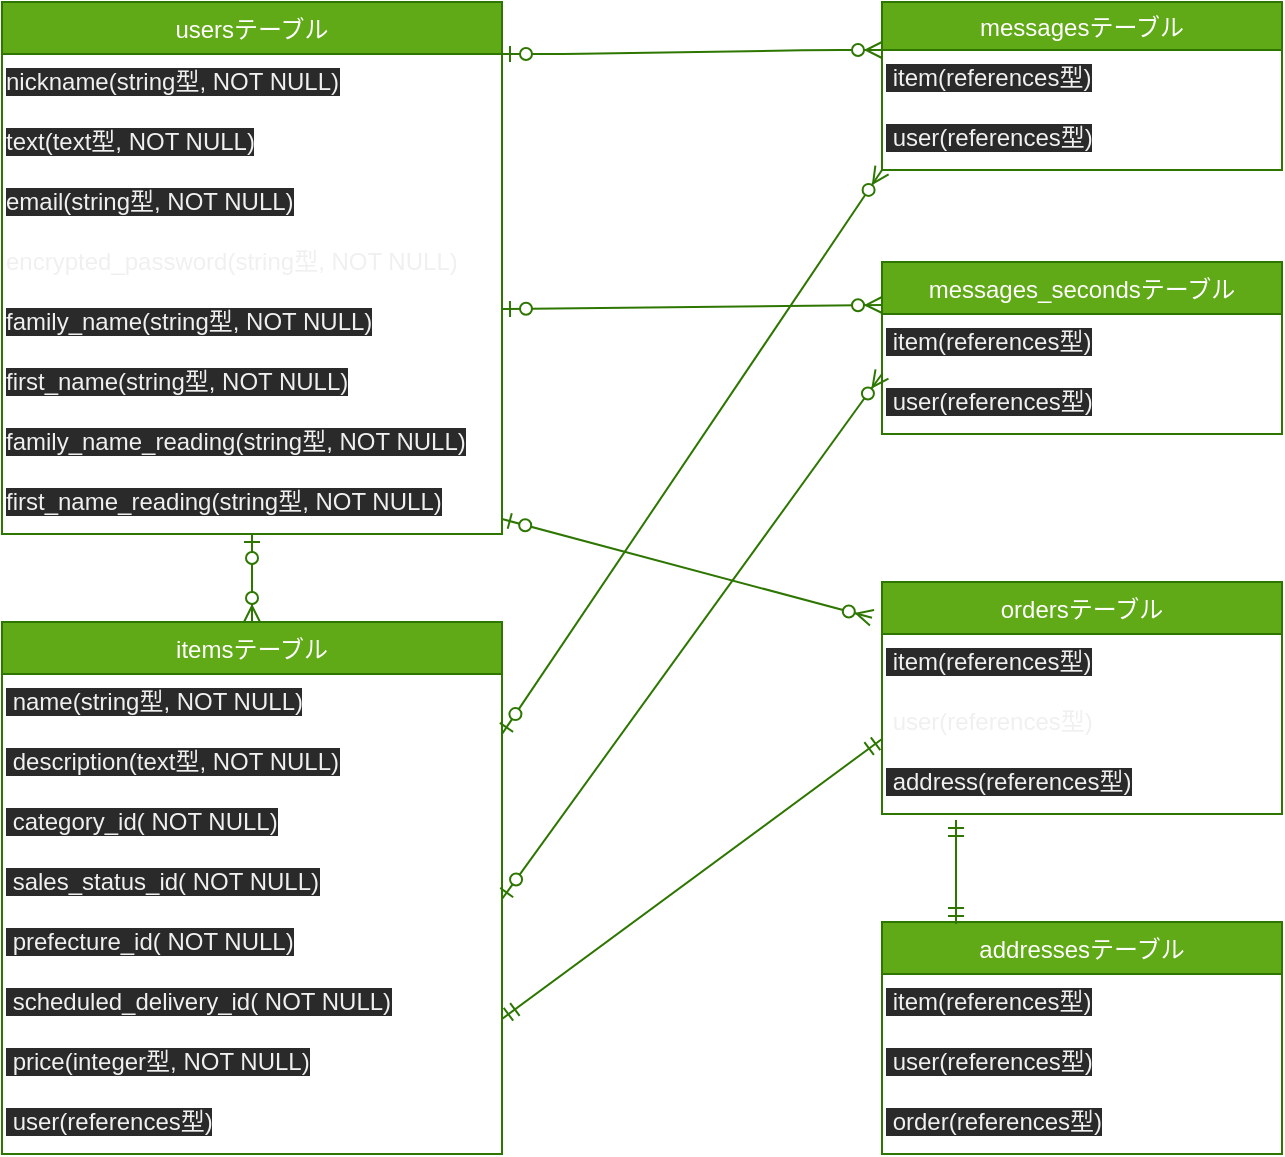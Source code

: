<mxfile>
    <diagram id="p4pm3jxRsIWK-kiBn1m2" name="ページ1">
        <mxGraphModel dx="778" dy="680" grid="1" gridSize="10" guides="1" tooltips="1" connect="1" arrows="1" fold="1" page="1" pageScale="1" pageWidth="827" pageHeight="1169" math="0" shadow="0">
            <root>
                <mxCell id="0"/>
                <mxCell id="1" parent="0"/>
                <mxCell id="2" value="usersテーブル" style="swimlane;fontStyle=0;childLayout=stackLayout;horizontal=1;startSize=26;fillColor=#60a917;horizontalStack=0;resizeParent=1;resizeParentMax=0;resizeLast=0;collapsible=1;marginBottom=0;strokeColor=#2D7600;fontColor=#ffffff;" vertex="1" parent="1">
                    <mxGeometry x="80" y="40" width="250" height="266" as="geometry"/>
                </mxCell>
                <mxCell id="53" value="&lt;span style=&quot;color: rgb(240 , 240 , 240) ; font-family: &amp;#34;helvetica&amp;#34; ; font-size: 12px ; font-style: normal ; font-weight: 400 ; letter-spacing: normal ; text-align: left ; text-indent: 0px ; text-transform: none ; word-spacing: 0px ; background-color: rgb(42 , 42 , 42) ; display: inline ; float: none&quot;&gt;nickname(string型, NOT NULL)&lt;/span&gt;" style="text;whiteSpace=wrap;html=1;" vertex="1" parent="2">
                    <mxGeometry y="26" width="250" height="30" as="geometry"/>
                </mxCell>
                <mxCell id="73" value="&lt;span style=&quot;color: rgb(240 , 240 , 240) ; font-family: &amp;#34;helvetica&amp;#34; ; font-size: 12px ; font-style: normal ; font-weight: 400 ; letter-spacing: normal ; text-align: left ; text-indent: 0px ; text-transform: none ; word-spacing: 0px ; background-color: rgb(42 , 42 , 42) ; display: inline ; float: none&quot;&gt;text(text型, NOT NULL)&lt;/span&gt;" style="text;whiteSpace=wrap;html=1;fontColor=#f0f0f0;" vertex="1" parent="2">
                    <mxGeometry y="56" width="250" height="30" as="geometry"/>
                </mxCell>
                <mxCell id="70" value="&lt;span style=&quot;color: rgb(240 , 240 , 240) ; font-family: &amp;#34;helvetica&amp;#34; ; font-size: 12px ; font-style: normal ; font-weight: 400 ; letter-spacing: normal ; text-align: left ; text-indent: 0px ; text-transform: none ; word-spacing: 0px ; background-color: rgb(42 , 42 , 42) ; display: inline ; float: none&quot;&gt;email(string型, NOT NULL)&lt;/span&gt;" style="text;whiteSpace=wrap;html=1;fontColor=#f0f0f0;" vertex="1" parent="2">
                    <mxGeometry y="86" width="250" height="30" as="geometry"/>
                </mxCell>
                <mxCell id="68" value="encrypted_password(string型, NOT NULL)" style="text;whiteSpace=wrap;html=1;fontColor=#f0f0f0;" vertex="1" parent="2">
                    <mxGeometry y="116" width="250" height="30" as="geometry"/>
                </mxCell>
                <mxCell id="24" value="&lt;span style=&quot;color: rgb(240 , 240 , 240) ; font-family: &amp;#34;helvetica&amp;#34; ; font-size: 12px ; font-style: normal ; font-weight: 400 ; letter-spacing: normal ; text-align: left ; text-indent: 0px ; text-transform: none ; word-spacing: 0px ; background-color: rgb(42 , 42 , 42) ; display: inline ; float: none&quot;&gt;family_name(string型, NOT NULL)&lt;/span&gt;" style="text;whiteSpace=wrap;html=1;" vertex="1" parent="2">
                    <mxGeometry y="146" width="250" height="30" as="geometry"/>
                </mxCell>
                <mxCell id="25" value="&lt;span style=&quot;color: rgb(240 , 240 , 240) ; font-family: &amp;#34;helvetica&amp;#34; ; font-size: 12px ; font-style: normal ; font-weight: 400 ; letter-spacing: normal ; text-align: left ; text-indent: 0px ; text-transform: none ; word-spacing: 0px ; background-color: rgb(42 , 42 , 42) ; display: inline ; float: none&quot;&gt;first_name(string型, NOT NULL)&lt;/span&gt;" style="text;whiteSpace=wrap;html=1;" vertex="1" parent="2">
                    <mxGeometry y="176" width="250" height="30" as="geometry"/>
                </mxCell>
                <mxCell id="26" value="&lt;span style=&quot;color: rgb(240 , 240 , 240) ; font-family: &amp;#34;helvetica&amp;#34; ; font-size: 12px ; font-style: normal ; font-weight: 400 ; letter-spacing: normal ; text-align: left ; text-indent: 0px ; text-transform: none ; word-spacing: 0px ; background-color: rgb(42 , 42 , 42) ; display: inline ; float: none&quot;&gt;family_name_reading(string型, NOT NULL)&lt;/span&gt;" style="text;whiteSpace=wrap;html=1;" vertex="1" parent="2">
                    <mxGeometry y="206" width="250" height="30" as="geometry"/>
                </mxCell>
                <mxCell id="44" value="&lt;span style=&quot;color: rgb(240 , 240 , 240) ; font-family: &amp;#34;helvetica&amp;#34; ; font-size: 12px ; font-style: normal ; font-weight: 400 ; letter-spacing: normal ; text-align: left ; text-indent: 0px ; text-transform: none ; word-spacing: 0px ; background-color: rgb(42 , 42 , 42) ; display: inline ; float: none&quot;&gt;first_name_reading(string型, NOT NULL)&lt;/span&gt;" style="text;whiteSpace=wrap;html=1;" vertex="1" parent="2">
                    <mxGeometry y="236" width="250" height="30" as="geometry"/>
                </mxCell>
                <mxCell id="7" value="ordersテーブル" style="swimlane;fontStyle=0;childLayout=stackLayout;horizontal=1;startSize=26;fillColor=#60a917;horizontalStack=0;resizeParent=1;resizeParentMax=0;resizeLast=0;collapsible=1;marginBottom=0;strokeColor=#2D7600;fontColor=#ffffff;" vertex="1" parent="1">
                    <mxGeometry x="520" y="330" width="200" height="116" as="geometry"/>
                </mxCell>
                <mxCell id="65" value="&lt;span style=&quot;color: rgb(240 , 240 , 240) ; font-family: &amp;#34;helvetica&amp;#34; ; font-size: 12px ; font-style: normal ; font-weight: 400 ; letter-spacing: normal ; text-align: left ; text-indent: 0px ; text-transform: none ; word-spacing: 0px ; background-color: rgb(42 , 42 , 42) ; display: inline ; float: none&quot;&gt;&amp;nbsp;item(references型)&lt;/span&gt;" style="text;whiteSpace=wrap;html=1;fontColor=#f0f0f0;" vertex="1" parent="7">
                    <mxGeometry y="26" width="200" height="30" as="geometry"/>
                </mxCell>
                <mxCell id="59" value="&lt;span style=&quot;font-family: &amp;#34;helvetica&amp;#34;&quot;&gt;&amp;nbsp;user(references型)&lt;/span&gt;" style="text;whiteSpace=wrap;html=1;fontColor=#f0f0f0;" vertex="1" parent="7">
                    <mxGeometry y="56" width="200" height="30" as="geometry"/>
                </mxCell>
                <mxCell id="92" value="&lt;span style=&quot;color: rgb(240 , 240 , 240) ; font-family: &amp;#34;helvetica&amp;#34; ; font-size: 12px ; font-style: normal ; font-weight: 400 ; letter-spacing: normal ; text-align: left ; text-indent: 0px ; text-transform: none ; word-spacing: 0px ; background-color: rgb(42 , 42 , 42) ; display: inline ; float: none&quot;&gt;&amp;nbsp;address(references型)&lt;/span&gt;" style="text;whiteSpace=wrap;html=1;fontColor=#f0f0f0;" vertex="1" parent="7">
                    <mxGeometry y="86" width="200" height="30" as="geometry"/>
                </mxCell>
                <mxCell id="11" value="messages_secondsテーブル" style="swimlane;fontStyle=0;childLayout=stackLayout;horizontal=1;startSize=26;fillColor=#60a917;horizontalStack=0;resizeParent=1;resizeParentMax=0;resizeLast=0;collapsible=1;marginBottom=0;strokeColor=#2D7600;fontColor=#ffffff;" vertex="1" parent="1">
                    <mxGeometry x="520" y="170" width="200" height="86" as="geometry"/>
                </mxCell>
                <mxCell id="60" value="&lt;span style=&quot;color: rgb(240 , 240 , 240) ; font-family: &amp;#34;helvetica&amp;#34; ; font-size: 12px ; font-style: normal ; font-weight: 400 ; letter-spacing: normal ; text-align: left ; text-indent: 0px ; text-transform: none ; word-spacing: 0px ; background-color: rgb(42 , 42 , 42) ; display: inline ; float: none&quot;&gt;&amp;nbsp;item(references型)&lt;/span&gt;" style="text;whiteSpace=wrap;html=1;fontColor=#f0f0f0;" vertex="1" parent="11">
                    <mxGeometry y="26" width="200" height="30" as="geometry"/>
                </mxCell>
                <mxCell id="66" value="&lt;meta charset=&quot;utf-8&quot;&gt;&lt;span style=&quot;color: rgb(240, 240, 240); font-family: helvetica; font-size: 12px; font-style: normal; font-weight: 400; letter-spacing: normal; text-align: left; text-indent: 0px; text-transform: none; word-spacing: 0px; background-color: rgb(42, 42, 42); display: inline; float: none;&quot;&gt;&amp;nbsp;user(references型)&lt;/span&gt;" style="text;whiteSpace=wrap;html=1;fontColor=#f0f0f0;" vertex="1" parent="11">
                    <mxGeometry y="56" width="200" height="30" as="geometry"/>
                </mxCell>
                <mxCell id="19" value="itemsテーブル" style="swimlane;fontStyle=0;childLayout=stackLayout;horizontal=1;startSize=26;fillColor=#60a917;horizontalStack=0;resizeParent=1;resizeParentMax=0;resizeLast=0;collapsible=1;marginBottom=0;strokeColor=#2D7600;fontColor=#ffffff;" vertex="1" parent="1">
                    <mxGeometry x="80" y="350" width="250" height="266" as="geometry"/>
                </mxCell>
                <mxCell id="54" value="&lt;span style=&quot;color: rgb(240 , 240 , 240) ; font-family: &amp;#34;helvetica&amp;#34; ; font-size: 12px ; font-style: normal ; font-weight: 400 ; letter-spacing: normal ; text-align: left ; text-indent: 0px ; text-transform: none ; word-spacing: 0px ; background-color: rgb(42 , 42 , 42) ; display: inline ; float: none&quot;&gt;&amp;nbsp;name(string型, NOT NULL)&lt;/span&gt;" style="text;whiteSpace=wrap;html=1;" vertex="1" parent="19">
                    <mxGeometry y="26" width="250" height="30" as="geometry"/>
                </mxCell>
                <mxCell id="56" value="&lt;span style=&quot;color: rgb(240 , 240 , 240) ; font-family: &amp;#34;helvetica&amp;#34; ; font-size: 12px ; font-style: normal ; font-weight: 400 ; letter-spacing: normal ; text-align: left ; text-indent: 0px ; text-transform: none ; word-spacing: 0px ; background-color: rgb(42 , 42 , 42) ; display: inline ; float: none&quot;&gt;&amp;nbsp;&lt;span style=&quot;font-family: &amp;#34;helvetica&amp;#34;&quot;&gt;description&lt;/span&gt;(text型, NOT NULL)&lt;/span&gt;" style="text;whiteSpace=wrap;html=1;fontColor=#f0f0f0;" vertex="1" parent="19">
                    <mxGeometry y="56" width="250" height="30" as="geometry"/>
                </mxCell>
                <mxCell id="71" value="&lt;span style=&quot;color: rgb(240 , 240 , 240) ; font-family: &amp;#34;helvetica&amp;#34; ; font-size: 12px ; font-style: normal ; font-weight: 400 ; letter-spacing: normal ; text-align: left ; text-indent: 0px ; text-transform: none ; word-spacing: 0px ; background-color: rgb(42 , 42 , 42) ; display: inline ; float: none&quot;&gt;&amp;nbsp;category_id( NOT NULL)&lt;/span&gt;" style="text;whiteSpace=wrap;html=1;fontColor=#f0f0f0;" vertex="1" parent="19">
                    <mxGeometry y="86" width="250" height="30" as="geometry"/>
                </mxCell>
                <mxCell id="30" value="&lt;meta charset=&quot;utf-8&quot;&gt;&lt;span style=&quot;color: rgb(240, 240, 240); font-family: helvetica; font-size: 12px; font-style: normal; font-weight: 400; letter-spacing: normal; text-align: left; text-indent: 0px; text-transform: none; word-spacing: 0px; background-color: rgb(42, 42, 42); display: inline; float: none;&quot;&gt;&amp;nbsp;sales_status_id( NOT NULL)&lt;/span&gt;" style="text;whiteSpace=wrap;html=1;" vertex="1" parent="19">
                    <mxGeometry y="116" width="250" height="30" as="geometry"/>
                </mxCell>
                <mxCell id="31" value="&lt;span style=&quot;color: rgb(240 , 240 , 240) ; font-family: &amp;#34;helvetica&amp;#34; ; font-size: 12px ; font-style: normal ; font-weight: 400 ; letter-spacing: normal ; text-align: left ; text-indent: 0px ; text-transform: none ; word-spacing: 0px ; background-color: rgb(42 , 42 , 42) ; display: inline ; float: none&quot;&gt;&amp;nbsp;prefecture_id( NOT NULL)&lt;/span&gt;" style="text;whiteSpace=wrap;html=1;" vertex="1" parent="19">
                    <mxGeometry y="146" width="250" height="30" as="geometry"/>
                </mxCell>
                <mxCell id="76" value="&lt;span style=&quot;color: rgb(240 , 240 , 240) ; font-family: &amp;#34;helvetica&amp;#34; ; font-size: 12px ; font-style: normal ; font-weight: 400 ; letter-spacing: normal ; text-align: left ; text-indent: 0px ; text-transform: none ; word-spacing: 0px ; background-color: rgb(42 , 42 , 42) ; display: inline ; float: none&quot;&gt;&amp;nbsp;scheduled_delivery_id( NOT NULL)&lt;/span&gt;" style="text;whiteSpace=wrap;html=1;fontColor=#f0f0f0;" vertex="1" parent="19">
                    <mxGeometry y="176" width="250" height="30" as="geometry"/>
                </mxCell>
                <mxCell id="33" value="&lt;meta charset=&quot;utf-8&quot;&gt;&lt;span style=&quot;color: rgb(240, 240, 240); font-family: helvetica; font-size: 12px; font-style: normal; font-weight: 400; letter-spacing: normal; text-align: left; text-indent: 0px; text-transform: none; word-spacing: 0px; background-color: rgb(42, 42, 42); display: inline; float: none;&quot;&gt;&amp;nbsp;price(integer型, NOT NULL)&lt;/span&gt;" style="text;whiteSpace=wrap;html=1;" vertex="1" parent="19">
                    <mxGeometry y="206" width="250" height="30" as="geometry"/>
                </mxCell>
                <mxCell id="34" value="&lt;meta charset=&quot;utf-8&quot;&gt;&lt;span style=&quot;color: rgb(240, 240, 240); font-family: helvetica; font-size: 12px; font-style: normal; font-weight: 400; letter-spacing: normal; text-align: left; text-indent: 0px; text-transform: none; word-spacing: 0px; background-color: rgb(42, 42, 42); display: inline; float: none;&quot;&gt;&amp;nbsp;user(references型)&lt;/span&gt;" style="text;whiteSpace=wrap;html=1;" vertex="1" parent="19">
                    <mxGeometry y="236" width="250" height="30" as="geometry"/>
                </mxCell>
                <mxCell id="15" value="messagesテーブル" style="swimlane;fontStyle=0;childLayout=stackLayout;horizontal=1;startSize=24;fillColor=#60a917;horizontalStack=0;resizeParent=1;resizeParentMax=0;resizeLast=0;collapsible=1;marginBottom=0;strokeColor=#2D7600;fontColor=#ffffff;" vertex="1" parent="1">
                    <mxGeometry x="520" y="40" width="200" height="84" as="geometry"/>
                </mxCell>
                <mxCell id="61" value="&lt;span style=&quot;color: rgb(240 , 240 , 240) ; font-family: &amp;#34;helvetica&amp;#34; ; font-size: 12px ; font-style: normal ; font-weight: 400 ; letter-spacing: normal ; text-align: left ; text-indent: 0px ; text-transform: none ; word-spacing: 0px ; background-color: rgb(42 , 42 , 42) ; display: inline ; float: none&quot;&gt;&amp;nbsp;item(references型)&lt;/span&gt;" style="text;whiteSpace=wrap;html=1;fontColor=#f0f0f0;" vertex="1" parent="15">
                    <mxGeometry y="24" width="200" height="30" as="geometry"/>
                </mxCell>
                <mxCell id="64" value="&lt;meta charset=&quot;utf-8&quot;&gt;&lt;span style=&quot;color: rgb(240, 240, 240); font-family: helvetica; font-size: 12px; font-style: normal; font-weight: 400; letter-spacing: normal; text-align: left; text-indent: 0px; text-transform: none; word-spacing: 0px; background-color: rgb(42, 42, 42); display: inline; float: none;&quot;&gt;&amp;nbsp;user(references型)&lt;/span&gt;" style="text;whiteSpace=wrap;html=1;fontColor=#f0f0f0;" vertex="1" parent="15">
                    <mxGeometry y="54" width="200" height="30" as="geometry"/>
                </mxCell>
                <mxCell id="38" value="" style="fontSize=12;html=1;endArrow=ERzeroToMany;startArrow=ERzeroToOne;exitX=0.5;exitY=1;exitDx=0;exitDy=0;fillColor=#60a917;strokeColor=#2D7600;" edge="1" parent="1" source="44" target="19">
                    <mxGeometry width="100" height="100" relative="1" as="geometry">
                        <mxPoint x="180" y="300" as="sourcePoint"/>
                        <mxPoint x="200" y="359" as="targetPoint"/>
                    </mxGeometry>
                </mxCell>
                <mxCell id="46" value="" style="edgeStyle=entityRelationEdgeStyle;fontSize=12;html=1;endArrow=ERzeroToMany;startArrow=ERzeroToOne;fillColor=#60a917;strokeColor=#2D7600;entryX=0;entryY=0;entryDx=0;entryDy=0;exitX=1;exitY=0;exitDx=0;exitDy=0;" edge="1" parent="1" source="53" target="61">
                    <mxGeometry width="100" height="100" relative="1" as="geometry">
                        <mxPoint x="350" y="90" as="sourcePoint"/>
                        <mxPoint x="480" y="170" as="targetPoint"/>
                    </mxGeometry>
                </mxCell>
                <mxCell id="47" value="" style="fontSize=12;html=1;endArrow=ERzeroToMany;startArrow=ERzeroToOne;exitX=1;exitY=0.25;exitDx=0;exitDy=0;entryX=0;entryY=0.25;entryDx=0;entryDy=0;fillColor=#60a917;strokeColor=#2D7600;" edge="1" parent="1" source="24" target="11">
                    <mxGeometry width="100" height="100" relative="1" as="geometry">
                        <mxPoint x="341" y="109" as="sourcePoint"/>
                        <mxPoint x="530" y="270" as="targetPoint"/>
                    </mxGeometry>
                </mxCell>
                <mxCell id="48" value="" style="fontSize=12;html=1;endArrow=ERzeroToMany;startArrow=ERzeroToOne;exitX=1;exitY=0.75;exitDx=0;exitDy=0;entryX=-0.025;entryY=0.154;entryDx=0;entryDy=0;entryPerimeter=0;fillColor=#60a917;strokeColor=#2D7600;" edge="1" parent="1" source="44" target="7">
                    <mxGeometry width="100" height="100" relative="1" as="geometry">
                        <mxPoint x="340" y="193.5" as="sourcePoint"/>
                        <mxPoint x="540" y="280" as="targetPoint"/>
                    </mxGeometry>
                </mxCell>
                <mxCell id="50" value="" style="fontSize=12;html=1;endArrow=ERzeroToMany;startArrow=ERzeroToOne;exitX=1;exitY=0;exitDx=0;exitDy=0;entryX=0;entryY=1;entryDx=0;entryDy=0;fillColor=#60a917;strokeColor=#2D7600;" edge="1" parent="1" source="56" target="64">
                    <mxGeometry width="100" height="100" relative="1" as="geometry">
                        <mxPoint x="330" y="469" as="sourcePoint"/>
                        <mxPoint x="516" y="291.012" as="targetPoint"/>
                    </mxGeometry>
                </mxCell>
                <mxCell id="67" value="" style="fontSize=12;html=1;endArrow=ERmandOne;startArrow=ERmandOne;fontColor=#f0f0f0;entryX=0;entryY=0.75;entryDx=0;entryDy=0;fillColor=#60a917;strokeColor=#2D7600;exitX=1;exitY=0.75;exitDx=0;exitDy=0;" edge="1" parent="1" source="76" target="59">
                    <mxGeometry width="100" height="100" relative="1" as="geometry">
                        <mxPoint x="330" y="541" as="sourcePoint"/>
                        <mxPoint x="480" y="570" as="targetPoint"/>
                    </mxGeometry>
                </mxCell>
                <mxCell id="77" value="" style="fontSize=12;html=1;endArrow=ERzeroToMany;startArrow=ERzeroToOne;exitX=1;exitY=0.75;exitDx=0;exitDy=0;entryX=0;entryY=0;entryDx=0;entryDy=0;fillColor=#60a917;strokeColor=#2D7600;" edge="1" parent="1" source="30" target="66">
                    <mxGeometry width="100" height="100" relative="1" as="geometry">
                        <mxPoint x="330" y="515" as="sourcePoint"/>
                        <mxPoint x="520" y="170" as="targetPoint"/>
                    </mxGeometry>
                </mxCell>
                <mxCell id="85" value="addressesテーブル" style="swimlane;fontStyle=0;childLayout=stackLayout;horizontal=1;startSize=26;fillColor=#60a917;horizontalStack=0;resizeParent=1;resizeParentMax=0;resizeLast=0;collapsible=1;marginBottom=0;labelBackgroundColor=none;fontColor=#ffffff;strokeColor=#2D7600;" vertex="1" parent="1">
                    <mxGeometry x="520" y="500" width="200" height="116" as="geometry"/>
                </mxCell>
                <mxCell id="89" value="&lt;meta charset=&quot;utf-8&quot;&gt;&lt;span style=&quot;color: rgb(240, 240, 240); font-family: helvetica; font-size: 12px; font-style: normal; font-weight: 400; letter-spacing: normal; text-align: left; text-indent: 0px; text-transform: none; word-spacing: 0px; background-color: rgb(42, 42, 42); display: inline; float: none;&quot;&gt;&amp;nbsp;item(references型)&lt;/span&gt;" style="text;whiteSpace=wrap;html=1;fontColor=#f0f0f0;" vertex="1" parent="85">
                    <mxGeometry y="26" width="200" height="30" as="geometry"/>
                </mxCell>
                <mxCell id="90" value="&lt;meta charset=&quot;utf-8&quot;&gt;&lt;span style=&quot;color: rgb(240, 240, 240); font-family: helvetica; font-size: 12px; font-style: normal; font-weight: 400; letter-spacing: normal; text-align: left; text-indent: 0px; text-transform: none; word-spacing: 0px; background-color: rgb(42, 42, 42); display: inline; float: none;&quot;&gt;&amp;nbsp;user(references型)&lt;/span&gt;" style="text;whiteSpace=wrap;html=1;fontColor=#f0f0f0;" vertex="1" parent="85">
                    <mxGeometry y="56" width="200" height="30" as="geometry"/>
                </mxCell>
                <mxCell id="91" value="&lt;span style=&quot;color: rgb(240 , 240 , 240) ; font-family: &amp;#34;helvetica&amp;#34; ; font-size: 12px ; font-style: normal ; font-weight: 400 ; letter-spacing: normal ; text-align: left ; text-indent: 0px ; text-transform: none ; word-spacing: 0px ; background-color: rgb(42 , 42 , 42) ; display: inline ; float: none&quot;&gt;&amp;nbsp;order(references型)&lt;/span&gt;" style="text;whiteSpace=wrap;html=1;fontColor=#f0f0f0;" vertex="1" parent="85">
                    <mxGeometry y="86" width="200" height="30" as="geometry"/>
                </mxCell>
                <mxCell id="93" value="" style="fontSize=12;html=1;endArrow=ERmandOne;startArrow=ERmandOne;fontColor=#f0f0f0;entryX=0.185;entryY=1.1;entryDx=0;entryDy=0;entryPerimeter=0;exitX=0.185;exitY=0.009;exitDx=0;exitDy=0;exitPerimeter=0;fillColor=#60a917;strokeColor=#2D7600;" edge="1" parent="1" source="85" target="92">
                    <mxGeometry width="100" height="100" relative="1" as="geometry">
                        <mxPoint x="330" y="520" as="sourcePoint"/>
                        <mxPoint x="430" y="420" as="targetPoint"/>
                    </mxGeometry>
                </mxCell>
            </root>
        </mxGraphModel>
    </diagram>
</mxfile>